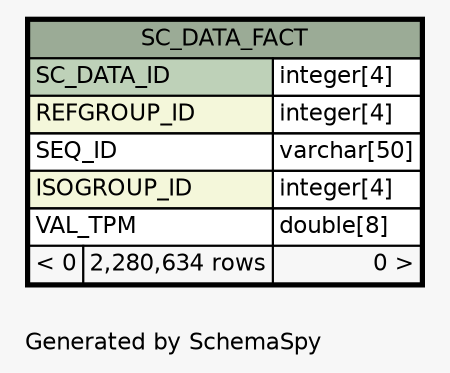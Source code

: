 // dot 2.38.0 on Windows 10 10.0
// SchemaSpy rev Unknown
digraph "oneDegreeRelationshipsDiagram" {
  graph [
    rankdir="RL"
    bgcolor="#f7f7f7"
    label="\nGenerated by SchemaSpy"
    labeljust="l"
    nodesep="0.18"
    ranksep="0.46"
    fontname="Helvetica"
    fontsize="11"
  ];
  node [
    fontname="Helvetica"
    fontsize="11"
    shape="plaintext"
  ];
  edge [
    arrowsize="0.8"
  ];
  "SC_DATA_FACT" [
    label=<
    <TABLE BORDER="2" CELLBORDER="1" CELLSPACING="0" BGCOLOR="#ffffff">
      <TR><TD COLSPAN="3" BGCOLOR="#9bab96" ALIGN="CENTER">SC_DATA_FACT</TD></TR>
      <TR><TD PORT="SC_DATA_ID" COLSPAN="2" BGCOLOR="#bed1b8" ALIGN="LEFT">SC_DATA_ID</TD><TD PORT="SC_DATA_ID.type" ALIGN="LEFT">integer[4]</TD></TR>
      <TR><TD PORT="REFGROUP_ID" COLSPAN="2" BGCOLOR="#f4f7da" ALIGN="LEFT">REFGROUP_ID</TD><TD PORT="REFGROUP_ID.type" ALIGN="LEFT">integer[4]</TD></TR>
      <TR><TD PORT="SEQ_ID" COLSPAN="2" ALIGN="LEFT">SEQ_ID</TD><TD PORT="SEQ_ID.type" ALIGN="LEFT">varchar[50]</TD></TR>
      <TR><TD PORT="ISOGROUP_ID" COLSPAN="2" BGCOLOR="#f4f7da" ALIGN="LEFT">ISOGROUP_ID</TD><TD PORT="ISOGROUP_ID.type" ALIGN="LEFT">integer[4]</TD></TR>
      <TR><TD PORT="VAL_TPM" COLSPAN="2" ALIGN="LEFT">VAL_TPM</TD><TD PORT="VAL_TPM.type" ALIGN="LEFT">double[8]</TD></TR>
      <TR><TD ALIGN="LEFT" BGCOLOR="#f7f7f7">&lt; 0</TD><TD ALIGN="RIGHT" BGCOLOR="#f7f7f7">2,280,634 rows</TD><TD ALIGN="RIGHT" BGCOLOR="#f7f7f7">0 &gt;</TD></TR>
    </TABLE>>
    URL="SC_DATA_FACT.html"
    tooltip="SC_DATA_FACT"
  ];
}
